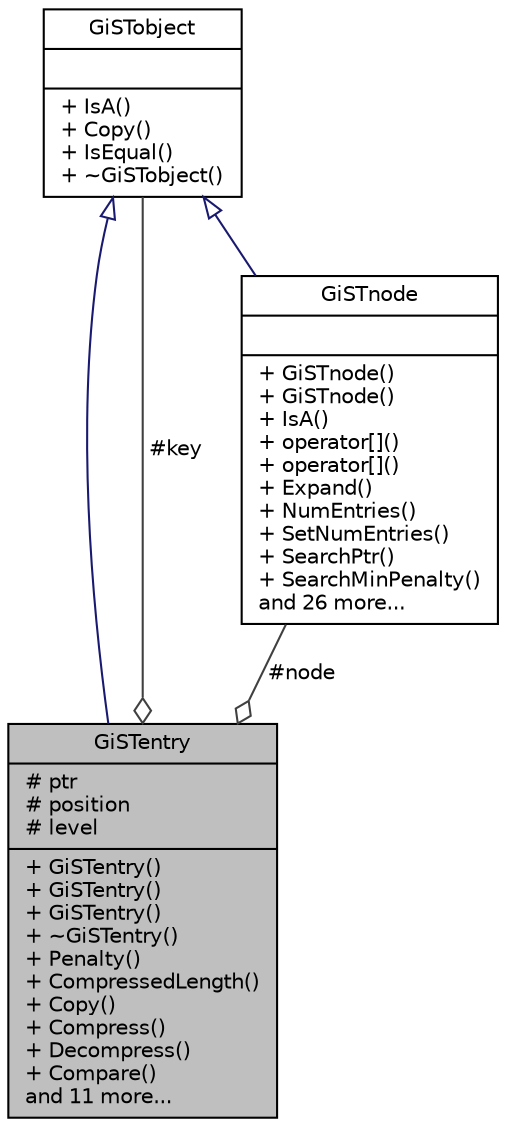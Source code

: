 digraph "GiSTentry"
{
 // INTERACTIVE_SVG=YES
 // LATEX_PDF_SIZE
  edge [fontname="Helvetica",fontsize="10",labelfontname="Helvetica",labelfontsize="10"];
  node [fontname="Helvetica",fontsize="10",shape=record];
  Node1 [label="{GiSTentry\n|# ptr\l# position\l# level\l|+ GiSTentry()\l+ GiSTentry()\l+ GiSTentry()\l+ ~GiSTentry()\l+ Penalty()\l+ CompressedLength()\l+ Copy()\l+ Compress()\l+ Decompress()\l+ Compare()\land 11 more...\l}",height=0.2,width=0.4,color="black", fillcolor="grey75", style="filled", fontcolor="black",tooltip=" "];
  Node2 -> Node1 [dir="back",color="midnightblue",fontsize="10",style="solid",arrowtail="onormal",fontname="Helvetica"];
  Node2 [label="{GiSTobject\n||+ IsA()\l+ Copy()\l+ IsEqual()\l+ ~GiSTobject()\l}",height=0.2,width=0.4,color="black", fillcolor="white", style="filled",URL="$classGiSTobject.html",tooltip=" "];
  Node3 -> Node1 [color="grey25",fontsize="10",style="solid",label=" #node" ,arrowhead="odiamond",fontname="Helvetica"];
  Node3 [label="{GiSTnode\n||+ GiSTnode()\l+ GiSTnode()\l+ IsA()\l+ operator[]()\l+ operator[]()\l+ Expand()\l+ NumEntries()\l+ SetNumEntries()\l+ SearchPtr()\l+ SearchMinPenalty()\land 26 more...\l}",height=0.2,width=0.4,color="black", fillcolor="white", style="filled",URL="$classGiSTnode.html",tooltip=" "];
  Node2 -> Node3 [dir="back",color="midnightblue",fontsize="10",style="solid",arrowtail="onormal",fontname="Helvetica"];
  Node2 -> Node1 [color="grey25",fontsize="10",style="solid",label=" #key" ,arrowhead="odiamond",fontname="Helvetica"];
}
